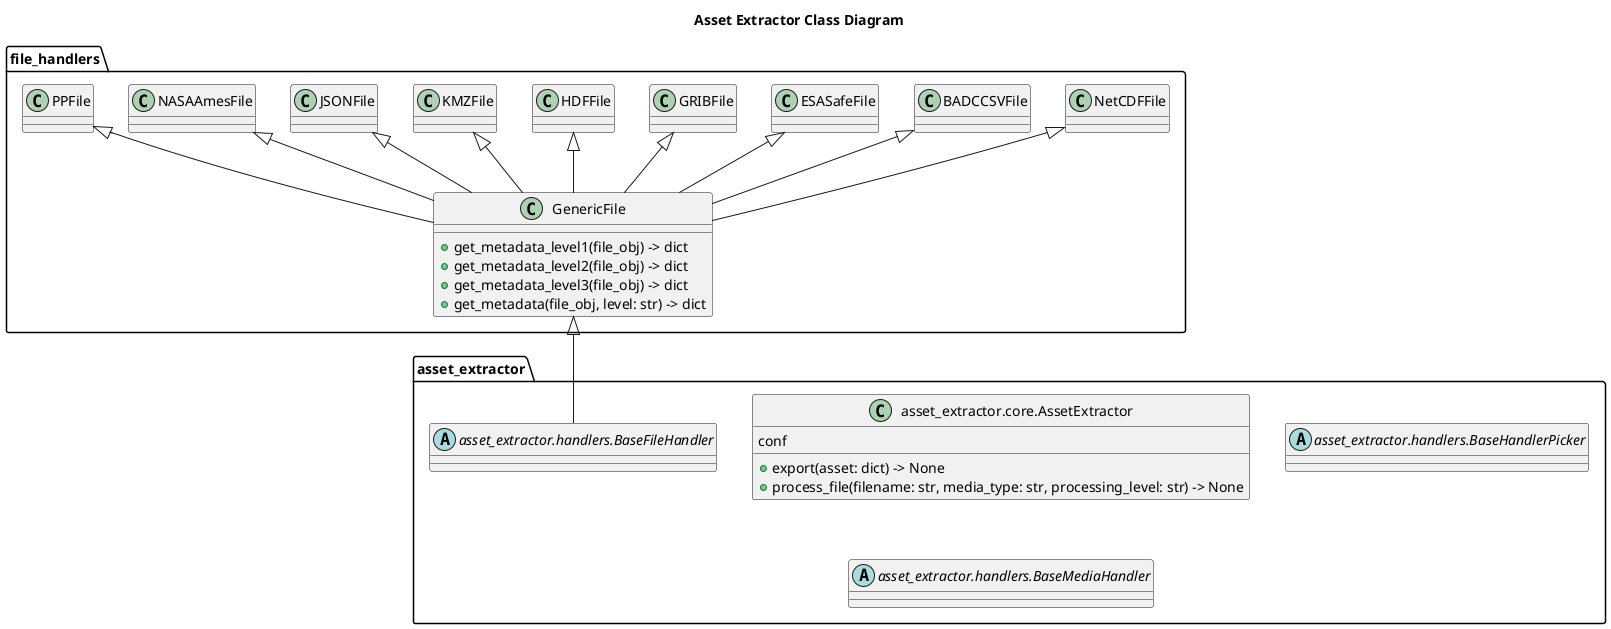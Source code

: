 @startuml
title Asset Extractor Class Diagram

package "asset_extractor" as pAssetExtractor {

    class "asset_extractor.core.AssetExtractor" as cAssetExtractor {
        conf
        +export(asset: dict) -> None
        +process_file(filename: str, media_type: str, processing_level: str) -> None
    }

    abstract class "asset_extractor.handlers.BaseHandlerPicker" as cBaseHandlerPicker {

    }

    abstract class "asset_extractor.handlers.BaseFileHandler" as cBaseFileHandler {
    }

    abstract class "asset_extractor.handlers.BaseMediaHandler" as cBaseMediaHandler {
    }

}

package "file_handlers" as pFileHandlers {
    class GenericFile {
        +get_metadata_level1(file_obj) -> dict
        +get_metadata_level2(file_obj) -> dict
        +get_metadata_level3(file_obj) -> dict
        +get_metadata(file_obj, level: str) -> dict
    }

    class NetCDFFile
    class BADCCSVFile
    class ESASafeFile
    class GRIBFile
    class HDFFile
    class KMZFile
    class JSONFile
    class NASAAmesFile
    class PPFile

    GenericFile <|-- cBaseFileHandler
    NetCDFFile <|-- GenericFile
    BADCCSVFile <|-- GenericFile
    ESASafeFile <|-- GenericFile
    GRIBFile <|-- GenericFile
    HDFFile <|-- GenericFile
    KMZFile <|-- GenericFile
    JSONFile <|-- GenericFile
    NASAAmesFile <|-- GenericFile
    PPFile <|-- GenericFile
}



@enduml